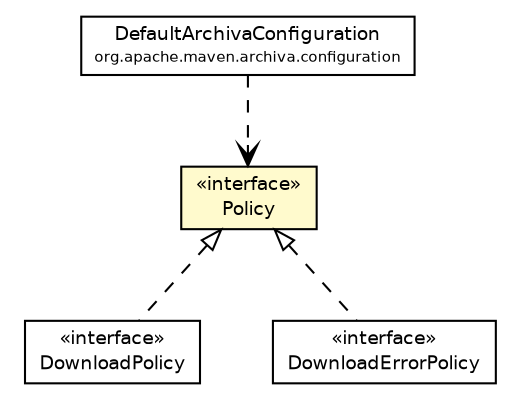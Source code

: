 #!/usr/local/bin/dot
#
# Class diagram 
# Generated by UmlGraph version 4.6 (http://www.spinellis.gr/sw/umlgraph)
#

digraph G {
	edge [fontname="Helvetica",fontsize=10,labelfontname="Helvetica",labelfontsize=10];
	node [fontname="Helvetica",fontsize=10,shape=plaintext];
	// org.apache.maven.archiva.policies.Policy
	c33299 [label=<<table border="0" cellborder="1" cellspacing="0" cellpadding="2" port="p" bgcolor="lemonChiffon" href="./Policy.html">
		<tr><td><table border="0" cellspacing="0" cellpadding="1">
			<tr><td> &laquo;interface&raquo; </td></tr>
			<tr><td> Policy </td></tr>
		</table></td></tr>
		</table>>, fontname="Helvetica", fontcolor="black", fontsize=9.0];
	// org.apache.maven.archiva.policies.DownloadPolicy
	c33300 [label=<<table border="0" cellborder="1" cellspacing="0" cellpadding="2" port="p" href="./DownloadPolicy.html">
		<tr><td><table border="0" cellspacing="0" cellpadding="1">
			<tr><td> &laquo;interface&raquo; </td></tr>
			<tr><td> DownloadPolicy </td></tr>
		</table></td></tr>
		</table>>, fontname="Helvetica", fontcolor="black", fontsize=9.0];
	// org.apache.maven.archiva.policies.DownloadErrorPolicy
	c33301 [label=<<table border="0" cellborder="1" cellspacing="0" cellpadding="2" port="p" href="./DownloadErrorPolicy.html">
		<tr><td><table border="0" cellspacing="0" cellpadding="1">
			<tr><td> &laquo;interface&raquo; </td></tr>
			<tr><td> DownloadErrorPolicy </td></tr>
		</table></td></tr>
		</table>>, fontname="Helvetica", fontcolor="black", fontsize=9.0];
	// org.apache.maven.archiva.configuration.DefaultArchivaConfiguration
	c33311 [label=<<table border="0" cellborder="1" cellspacing="0" cellpadding="2" port="p" href="../configuration/DefaultArchivaConfiguration.html">
		<tr><td><table border="0" cellspacing="0" cellpadding="1">
			<tr><td> DefaultArchivaConfiguration </td></tr>
			<tr><td><font point-size="7.0"> org.apache.maven.archiva.configuration </font></td></tr>
		</table></td></tr>
		</table>>, fontname="Helvetica", fontcolor="black", fontsize=9.0];
	//org.apache.maven.archiva.policies.DownloadPolicy implements org.apache.maven.archiva.policies.Policy
	c33299:p -> c33300:p [dir=back,arrowtail=empty,style=dashed];
	//org.apache.maven.archiva.policies.DownloadErrorPolicy implements org.apache.maven.archiva.policies.Policy
	c33299:p -> c33301:p [dir=back,arrowtail=empty,style=dashed];
	// org.apache.maven.archiva.configuration.DefaultArchivaConfiguration DEPEND org.apache.maven.archiva.policies.Policy
	c33311:p -> c33299:p [taillabel="", label="", headlabel="", fontname="Helvetica", fontcolor="black", fontsize=10.0, color="black", arrowhead=open, style=dashed];
}

